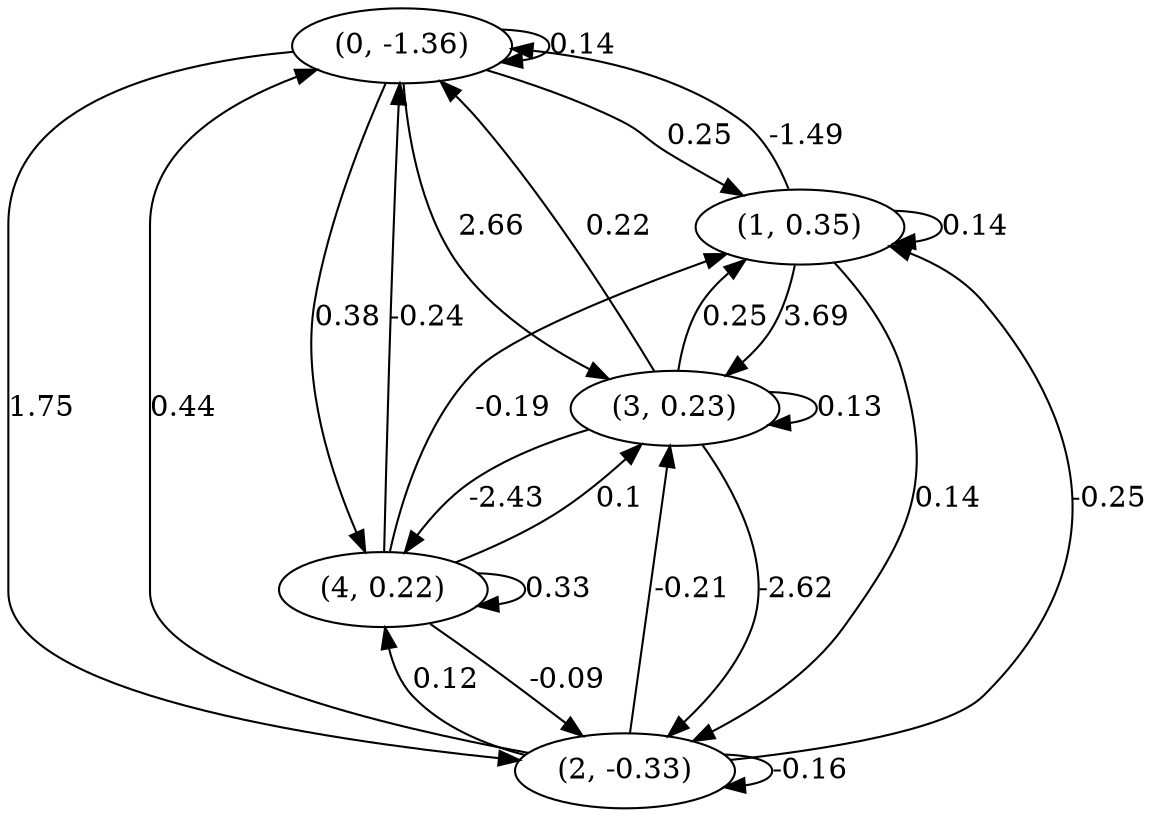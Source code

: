 digraph {
    0 [ label = "(0, -1.36)" ]
    1 [ label = "(1, 0.35)" ]
    2 [ label = "(2, -0.33)" ]
    3 [ label = "(3, 0.23)" ]
    4 [ label = "(4, 0.22)" ]
    0 -> 0 [ label = "0.14" ]
    1 -> 1 [ label = "0.14" ]
    2 -> 2 [ label = "-0.16" ]
    3 -> 3 [ label = "0.13" ]
    4 -> 4 [ label = "0.33" ]
    1 -> 0 [ label = "-1.49" ]
    2 -> 0 [ label = "0.44" ]
    3 -> 0 [ label = "0.22" ]
    4 -> 0 [ label = "-0.24" ]
    0 -> 1 [ label = "0.25" ]
    2 -> 1 [ label = "-0.25" ]
    3 -> 1 [ label = "0.25" ]
    4 -> 1 [ label = "-0.19" ]
    0 -> 2 [ label = "1.75" ]
    1 -> 2 [ label = "0.14" ]
    3 -> 2 [ label = "-2.62" ]
    4 -> 2 [ label = "-0.09" ]
    0 -> 3 [ label = "2.66" ]
    1 -> 3 [ label = "3.69" ]
    2 -> 3 [ label = "-0.21" ]
    4 -> 3 [ label = "0.1" ]
    0 -> 4 [ label = "0.38" ]
    2 -> 4 [ label = "0.12" ]
    3 -> 4 [ label = "-2.43" ]
}

